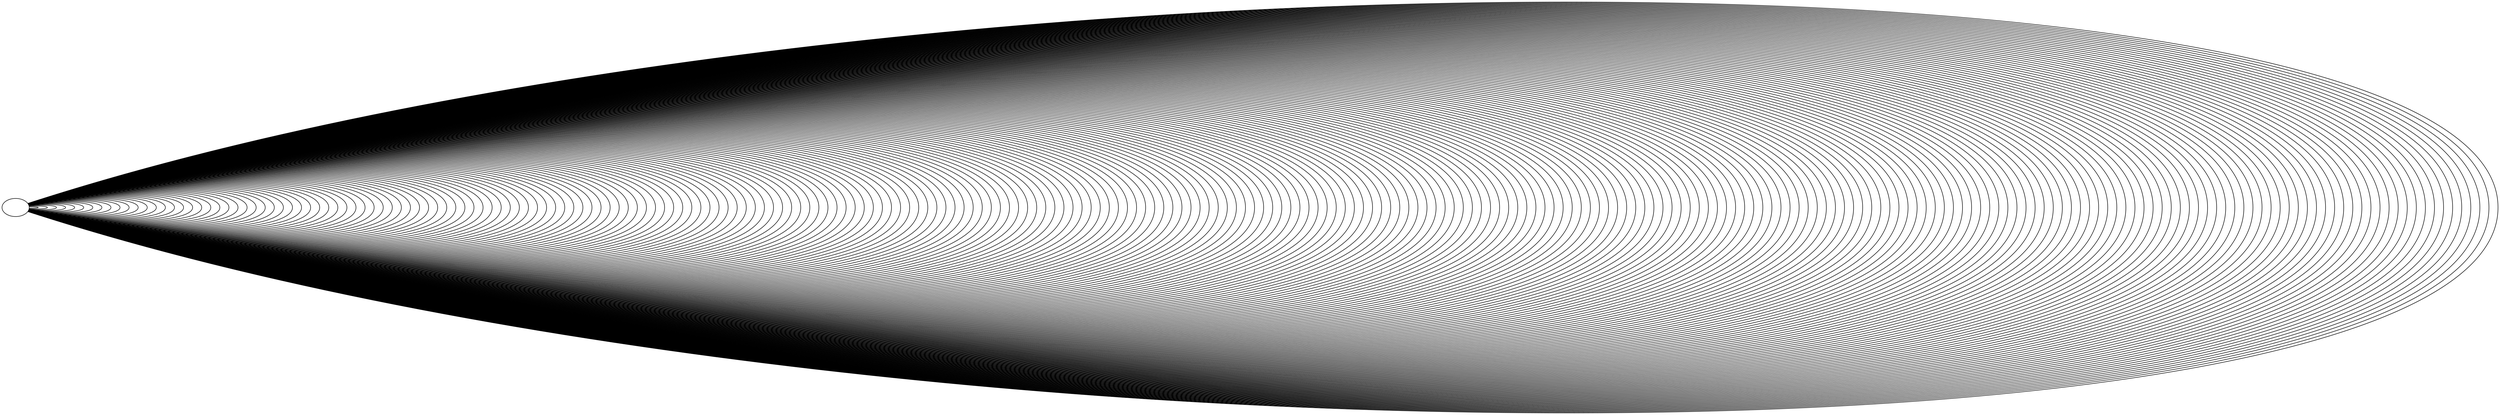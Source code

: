 graph G {
"";
"";
"";
"";
"";
"";
"";
"";
"";
"";
"";
"";
"";
"";
"";
"";
"";
"";
"";
"";
"";
"";
"";
"";
"";
"";
"";
"";
"";
"";
"";
"";
"";
"";
"";
"";
"";
"";
"";
"";
"";
"";
"";
"";
"";
"";
"";
"";
"";
"";
"";
"";
"";
"";
"";
"";
"";
"";
"";
"";
"";
"";
"";
"";
"";
"";
"";
"";
"";
"";
"";
"";
"";
"";
"";
"";
"";
"";
"";
"";
"";
"";
"";
"";
"";
"";
"";
"";
"";
"";
"";
"";
"";
"";
"";
"";
"";
"";
"";
"";
"";
"";
"";
"";
"";
"";
"";
"";
"";
"";
"";
"";
"";
"";
"";
"";
"";
"";
"";
"";
""--"" ;
""--"" ;
""--"" ;
""--"" ;
""--"" ;
""--"" ;
""--"" ;
""--"" ;
""--"" ;
""--"" ;
""--"" ;
""--"" ;
""--"" ;
""--"" ;
""--"" ;
""--"" ;
""--"" ;
""--"" ;
""--"" ;
""--"" ;
""--"" ;
""--"" ;
""--"" ;
""--"" ;
""--"" ;
""--"" ;
""--"" ;
""--"" ;
""--"" ;
""--"" ;
""--"" ;
""--"" ;
""--"" ;
""--"" ;
""--"" ;
""--"" ;
""--"" ;
""--"" ;
""--"" ;
""--"" ;
""--"" ;
""--"" ;
""--"" ;
""--"" ;
""--"" ;
""--"" ;
""--"" ;
""--"" ;
""--"" ;
""--"" ;
""--"" ;
""--"" ;
""--"" ;
""--"" ;
""--"" ;
""--"" ;
""--"" ;
""--"" ;
""--"" ;
""--"" ;
""--"" ;
""--"" ;
""--"" ;
""--"" ;
""--"" ;
""--"" ;
""--"" ;
""--"" ;
""--"" ;
""--"" ;
""--"" ;
""--"" ;
""--"" ;
""--"" ;
""--"" ;
""--"" ;
""--"" ;
""--"" ;
""--"" ;
""--"" ;
""--"" ;
""--"" ;
""--"" ;
""--"" ;
""--"" ;
""--"" ;
""--"" ;
""--"" ;
""--"" ;
""--"" ;
""--"" ;
""--"" ;
""--"" ;
""--"" ;
""--"" ;
""--"" ;
""--"" ;
""--"" ;
""--"" ;
""--"" ;
""--"" ;
""--"" ;
""--"" ;
""--"" ;
""--"" ;
""--"" ;
""--"" ;
""--"" ;
""--"" ;
""--"" ;
""--"" ;
""--"" ;
""--"" ;
""--"" ;
""--"" ;
""--"" ;
""--"" ;
""--"" ;
""--"" ;
""--"" ;
""--"" ;
""--"" ;
""--"" ;
""--"" ;
""--"" ;
""--"" ;
""--"" ;
""--"" ;
""--"" ;
""--"" ;
""--"" ;
""--"" ;
""--"" ;
""--"" ;
""--"" ;
""--"" ;
""--"" ;
""--"" ;
""--"" ;
""--"" ;
""--"" ;
""--"" ;
""--"" ;
""--"" ;
""--"" ;
""--"" ;
""--"" ;
""--"" ;
""--"" ;
""--"" ;
""--"" ;
""--"" ;
""--"" ;
""--"" ;
""--"" ;
""--"" ;
""--"" ;
""--"" ;
""--"" ;
""--"" ;
""--"" ;
""--"" ;
""--"" ;
""--"" ;
""--"" ;
""--"" ;
""--"" ;
""--"" ;
""--"" ;
""--"" ;
""--"" ;
""--"" ;
""--"" ;
""--"" ;
""--"" ;
""--"" ;
""--"" ;
""--"" ;
""--"" ;
""--"" ;
""--"" ;
""--"" ;
""--"" ;
""--"" ;
""--"" ;
""--"" ;
""--"" ;
""--"" ;
""--"" ;
""--"" ;
""--"" ;
""--"" ;
""--"" ;
""--"" ;
""--"" ;
""--"" ;
""--"" ;
""--"" ;
""--"" ;
""--"" ;
""--"" ;
""--"" ;
""--"" ;
""--"" ;
""--"" ;
""--"" ;
""--"" ;
""--"" ;
""--"" ;
""--"" ;
""--"" ;
""--"" ;
""--"" ;
""--"" ;
""--"" ;
""--"" ;
""--"" ;
""--"" ;
""--"" ;
""--"" ;
""--"" ;
""--"" ;
""--"" ;
""--"" ;
""--"" ;
""--"" ;
""--"" ;
""--"" ;
""--"" ;
""--"" ;
""--"" ;
""--"" ;
""--"" ;
""--"" ;
""--"" ;
""--"" ;
""--"" ;
""--"" ;
""--"" ;
""--"" ;
""--"" ;
""--"" ;
""--"" ;
""--"" ;
""--"" ;
""--"" ;
""--"" ;
""--"" ;
""--"" ;
""--"" ;
""--"" ;
""--"" ;
""--"" ;
""--"" ;
""--"" ;
""--"" ;
""--"" ;
""--"" ;
""--"" ;
""--"" ;
""--"" ;
""--"" ;
""--"" ;
""--"" ;
""--"" ;
""--"" ;
""--"" ;
""--"" ;
""--"" ;
""--"" ;
""--"" ;
""--"" ;
}
